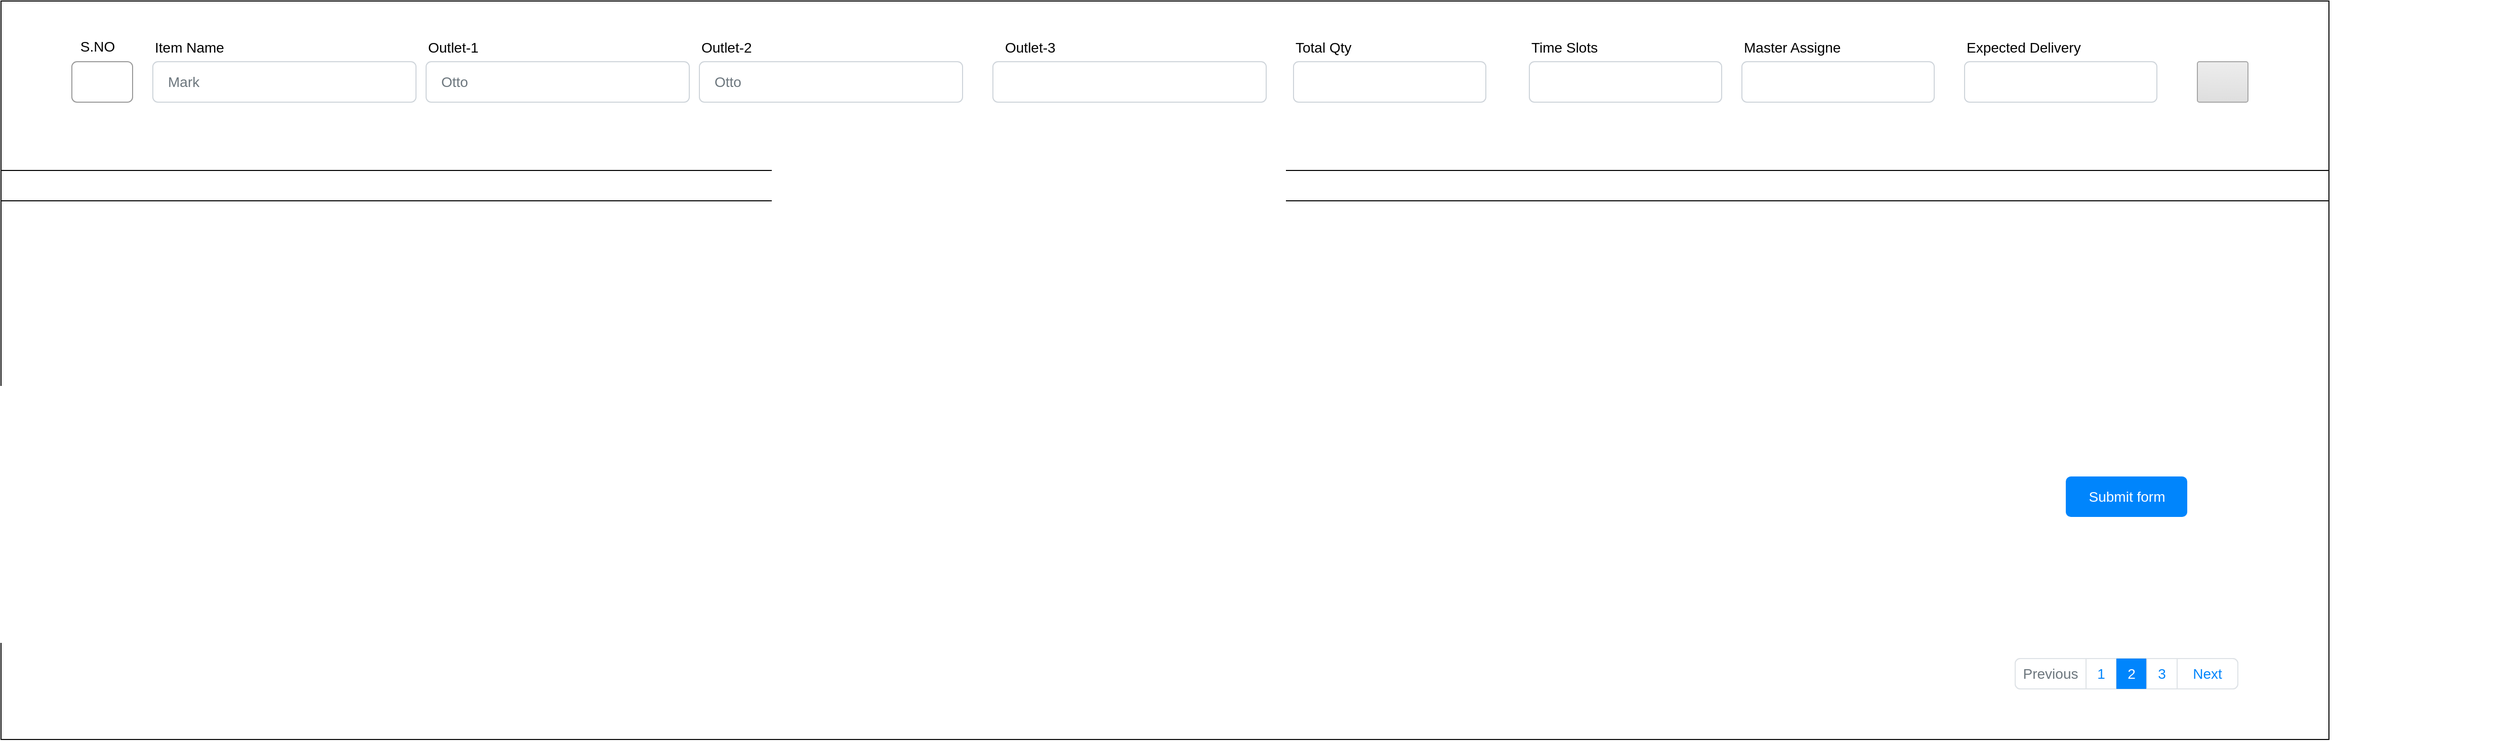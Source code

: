 <mxfile version="14.4.7" type="github">
  <diagram id="piDafpqhtRUU5qUU-vj8" name="Page-1">
    <mxGraphModel dx="5374" dy="1310" grid="1" gridSize="10" guides="1" tooltips="1" connect="1" arrows="1" fold="1" page="1" pageScale="1" pageWidth="827" pageHeight="1169" math="0" shadow="0">
      <root>
        <mxCell id="0" />
        <mxCell id="1" parent="0" />
        <mxCell id="P5aVvRVsnpBdohHqlvsv-63" value="Item Name" style="fillColor=none;strokeColor=none;align=left;fontSize=14;" vertex="1" parent="1">
          <mxGeometry x="-1740" y="240" width="100" height="30" as="geometry" />
        </mxCell>
        <mxCell id="P5aVvRVsnpBdohHqlvsv-64" value="Mark" style="html=1;shadow=0;dashed=0;shape=mxgraph.bootstrap.rrect;rSize=5;fillColor=#ffffff;strokeColor=#CED4DA;align=left;spacing=15;fontSize=14;fontColor=#6C767D;" vertex="1" parent="1">
          <mxGeometry x="-1740" y="270" width="260" height="40" as="geometry" />
        </mxCell>
        <mxCell id="P5aVvRVsnpBdohHqlvsv-65" value="Outlet-1" style="fillColor=none;strokeColor=none;align=left;fontSize=14;" vertex="1" parent="1">
          <mxGeometry x="-1470" y="240" width="100" height="30" as="geometry" />
        </mxCell>
        <mxCell id="P5aVvRVsnpBdohHqlvsv-66" value="Otto" style="html=1;shadow=0;dashed=0;shape=mxgraph.bootstrap.rrect;rSize=5;fillColor=#ffffff;strokeColor=#CED4DA;align=left;spacing=15;fontSize=14;fontColor=#6C767D;" vertex="1" parent="1">
          <mxGeometry x="-1470" y="270" width="260" height="40" as="geometry" />
        </mxCell>
        <mxCell id="P5aVvRVsnpBdohHqlvsv-67" value="Outlet-2" style="fillColor=none;strokeColor=none;align=left;fontSize=14;" vertex="1" parent="1">
          <mxGeometry x="-1200" y="240" width="100" height="30" as="geometry" />
        </mxCell>
        <mxCell id="P5aVvRVsnpBdohHqlvsv-70" value="Outlet-3" style="fillColor=none;strokeColor=none;align=left;fontSize=14;" vertex="1" parent="1">
          <mxGeometry x="-900" y="240" width="100" height="30" as="geometry" />
        </mxCell>
        <mxCell id="P5aVvRVsnpBdohHqlvsv-71" value="" style="html=1;shadow=0;dashed=0;shape=mxgraph.bootstrap.rrect;rSize=5;fillColor=#ffffff;strokeColor=#CED4DA;align=left;spacing=15;fontSize=14;fontColor=#6C767D;" vertex="1" parent="1">
          <mxGeometry x="-910" y="270" width="270" height="40" as="geometry" />
        </mxCell>
        <mxCell id="P5aVvRVsnpBdohHqlvsv-72" value="Total Qty" style="fillColor=none;strokeColor=none;align=left;fontSize=14;" vertex="1" parent="1">
          <mxGeometry x="-613" y="240" width="100" height="30" as="geometry" />
        </mxCell>
        <mxCell id="P5aVvRVsnpBdohHqlvsv-76" value="Time Slots" style="fillColor=none;strokeColor=none;align=left;fontSize=14;" vertex="1" parent="1">
          <mxGeometry x="-380" y="240" width="190" height="30" as="geometry" />
        </mxCell>
        <mxCell id="P5aVvRVsnpBdohHqlvsv-77" value="" style="html=1;shadow=0;dashed=0;shape=mxgraph.bootstrap.rrect;rSize=5;fillColor=#ffffff;strokeColor=#CED4DA;align=left;spacing=15;fontSize=14;fontColor=#6C767D;" vertex="1" parent="1">
          <mxGeometry x="-380" y="270" width="190" height="40" as="geometry" />
        </mxCell>
        <mxCell id="P5aVvRVsnpBdohHqlvsv-78" value="Agree to term and conditions" style="html=1;shadow=0;dashed=0;shape=mxgraph.bootstrap.checkbox2;labelPosition=right;verticalLabelPosition=middle;align=left;verticalAlign=middle;gradientColor=#DEDEDE;fillColor=#EDEDED;strokeColor=#A6A6A6;checked=0;spacing=5;checkedFill=#0085FC;checkedStroke=#ffffff;fontSize=19;fontColor=#FFFFFF;" vertex="1" parent="1">
          <mxGeometry x="280" y="270" width="50" height="40" as="geometry" />
        </mxCell>
        <mxCell id="P5aVvRVsnpBdohHqlvsv-79" value="Submit form" style="html=1;shadow=0;dashed=0;shape=mxgraph.bootstrap.rrect;rSize=5;fillColor=#0085FC;strokeColor=none;align=center;spacing=15;fontSize=14;fontColor=#ffffff;" vertex="1" parent="1">
          <mxGeometry x="150" y="680" width="120" height="40" as="geometry" />
        </mxCell>
        <mxCell id="P5aVvRVsnpBdohHqlvsv-81" value="" style="html=1;shadow=0;dashed=0;shape=mxgraph.bootstrap.rrect;rSize=5;fillColor=none;strokeColor=#999999;align=left;spacing=15;fontSize=14;fontColor=#6C767D;" vertex="1" parent="1">
          <mxGeometry x="-1820" y="270" width="60" height="40" as="geometry" />
        </mxCell>
        <mxCell id="P5aVvRVsnpBdohHqlvsv-83" value="&lt;font color=&quot;#000000&quot; style=&quot;font-size: 14px;&quot;&gt;S.NO&lt;/font&gt;" style="text;html=1;align=center;verticalAlign=middle;resizable=0;points=[];autosize=1;fontSize=14;fontColor=#FFFFFF;" vertex="1" parent="1">
          <mxGeometry x="-1820" y="245" width="50" height="20" as="geometry" />
        </mxCell>
        <mxCell id="P5aVvRVsnpBdohHqlvsv-84" value="Otto" style="html=1;shadow=0;dashed=0;shape=mxgraph.bootstrap.rrect;rSize=5;fillColor=#ffffff;strokeColor=#CED4DA;align=left;spacing=15;fontSize=14;fontColor=#6C767D;" vertex="1" parent="1">
          <mxGeometry x="-1200" y="270" width="260" height="40" as="geometry" />
        </mxCell>
        <mxCell id="P5aVvRVsnpBdohHqlvsv-85" value="" style="html=1;shadow=0;dashed=0;shape=mxgraph.bootstrap.rrect;rSize=5;fillColor=#ffffff;strokeColor=#CED4DA;align=left;spacing=15;fontSize=14;fontColor=#6C767D;" vertex="1" parent="1">
          <mxGeometry x="-613" y="270" width="190" height="40" as="geometry" />
        </mxCell>
        <mxCell id="P5aVvRVsnpBdohHqlvsv-86" value="Master Assigne" style="fillColor=none;strokeColor=none;align=left;fontSize=14;" vertex="1" parent="1">
          <mxGeometry x="-170" y="240" width="190" height="30" as="geometry" />
        </mxCell>
        <mxCell id="P5aVvRVsnpBdohHqlvsv-87" value="" style="html=1;shadow=0;dashed=0;shape=mxgraph.bootstrap.rrect;rSize=5;fillColor=#ffffff;strokeColor=#CED4DA;align=left;spacing=15;fontSize=14;fontColor=#6C767D;" vertex="1" parent="1">
          <mxGeometry x="-170" y="270" width="190" height="40" as="geometry" />
        </mxCell>
        <mxCell id="P5aVvRVsnpBdohHqlvsv-88" value="Expected Delivery" style="fillColor=none;strokeColor=none;align=left;fontSize=14;" vertex="1" parent="1">
          <mxGeometry x="50" y="240" width="190" height="30" as="geometry" />
        </mxCell>
        <mxCell id="P5aVvRVsnpBdohHqlvsv-89" value="" style="html=1;shadow=0;dashed=0;shape=mxgraph.bootstrap.rrect;rSize=5;fillColor=#ffffff;strokeColor=#CED4DA;align=left;spacing=15;fontSize=14;fontColor=#6C767D;" vertex="1" parent="1">
          <mxGeometry x="50" y="270" width="190" height="40" as="geometry" />
        </mxCell>
        <mxCell id="P5aVvRVsnpBdohHqlvsv-96" value="" style="html=1;shadow=0;dashed=0;shape=mxgraph.bootstrap.rrect;rSize=5;strokeColor=#DEE2E6;html=1;whiteSpace=wrap;fillColor=#ffffff;fontColor=#0085FC;fontSize=14;" vertex="1" parent="1">
          <mxGeometry x="100" y="860" width="220" height="30" as="geometry" />
        </mxCell>
        <mxCell id="P5aVvRVsnpBdohHqlvsv-97" value="Previous" style="strokeColor=inherit;fillColor=inherit;gradientColor=inherit;html=1;shadow=0;dashed=0;shape=mxgraph.bootstrap.leftButton;rSize=5;perimeter=none;whiteSpace=wrap;resizeHeight=1;fontColor=#6C767D;fontSize=14;" vertex="1" parent="P5aVvRVsnpBdohHqlvsv-96">
          <mxGeometry width="70" height="30" relative="1" as="geometry" />
        </mxCell>
        <mxCell id="P5aVvRVsnpBdohHqlvsv-98" value="1" style="strokeColor=inherit;fillColor=inherit;gradientColor=inherit;fontColor=inherit;html=1;shadow=0;dashed=0;perimeter=none;whiteSpace=wrap;resizeHeight=1;fontSize=14;" vertex="1" parent="P5aVvRVsnpBdohHqlvsv-96">
          <mxGeometry width="30" height="30" relative="1" as="geometry">
            <mxPoint x="70" as="offset" />
          </mxGeometry>
        </mxCell>
        <mxCell id="P5aVvRVsnpBdohHqlvsv-99" value="2" style="html=1;shadow=0;dashed=0;perimeter=none;whiteSpace=wrap;resizeHeight=1;fillColor=#0085FC;strokeColor=none;fontColor=#ffffff;fontSize=14;" vertex="1" parent="P5aVvRVsnpBdohHqlvsv-96">
          <mxGeometry width="30" height="30" relative="1" as="geometry">
            <mxPoint x="100" as="offset" />
          </mxGeometry>
        </mxCell>
        <mxCell id="P5aVvRVsnpBdohHqlvsv-100" value="3" style="strokeColor=inherit;fillColor=inherit;gradientColor=inherit;fontColor=inherit;html=1;shadow=0;dashed=0;perimeter=none;whiteSpace=wrap;resizeHeight=1;fontSize=14;" vertex="1" parent="P5aVvRVsnpBdohHqlvsv-96">
          <mxGeometry width="30" height="30" relative="1" as="geometry">
            <mxPoint x="130" as="offset" />
          </mxGeometry>
        </mxCell>
        <mxCell id="P5aVvRVsnpBdohHqlvsv-101" value="Next" style="strokeColor=inherit;fillColor=inherit;gradientColor=inherit;fontColor=inherit;html=1;shadow=0;dashed=0;shape=mxgraph.bootstrap.rightButton;rSize=5;perimeter=none;whiteSpace=wrap;resizeHeight=1;fontSize=14;" vertex="1" parent="P5aVvRVsnpBdohHqlvsv-96">
          <mxGeometry x="1" width="60" height="30" relative="1" as="geometry">
            <mxPoint x="-60" as="offset" />
          </mxGeometry>
        </mxCell>
        <mxCell id="P5aVvRVsnpBdohHqlvsv-102" value="" style="rounded=0;whiteSpace=wrap;html=1;fontSize=14;noLabel=1;fontColor=none;fillColor=none;" vertex="1" parent="1">
          <mxGeometry x="-1890" y="210" width="2300" height="730" as="geometry" />
        </mxCell>
        <mxCell id="P5aVvRVsnpBdohHqlvsv-107" value="" style="shape=link;html=1;fontSize=14;fontColor=none;exitX=0;exitY=0.25;exitDx=0;exitDy=0;entryX=1;entryY=0.25;entryDx=0;entryDy=0;width=30;" edge="1" parent="1" source="P5aVvRVsnpBdohHqlvsv-102" target="P5aVvRVsnpBdohHqlvsv-102">
          <mxGeometry width="100" relative="1" as="geometry">
            <mxPoint x="-700" y="400" as="sourcePoint" />
            <mxPoint x="-600" y="400" as="targetPoint" />
          </mxGeometry>
        </mxCell>
      </root>
    </mxGraphModel>
  </diagram>
</mxfile>
